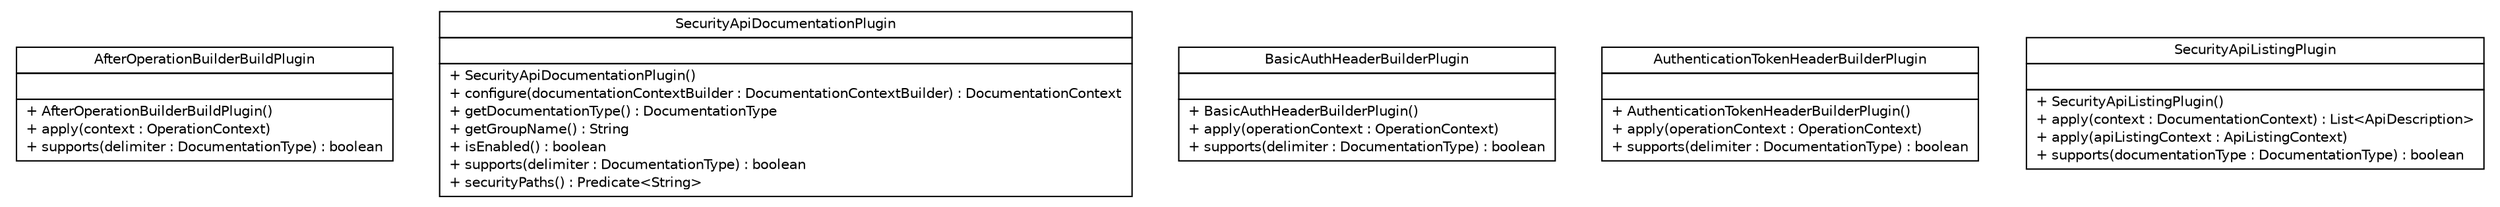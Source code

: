 #!/usr/local/bin/dot
#
# Class diagram 
# Generated by UMLGraph version R5_6-24-gf6e263 (http://www.umlgraph.org/)
#

digraph G {
	edge [fontname="Helvetica",fontsize=10,labelfontname="Helvetica",labelfontsize=10];
	node [fontname="Helvetica",fontsize=10,shape=plaintext];
	nodesep=0.25;
	ranksep=0.5;
	// com.yirendai.oss.lib.security.swagger.AfterOperationBuilderBuildPlugin
	c272 [label=<<table title="com.yirendai.oss.lib.security.swagger.AfterOperationBuilderBuildPlugin" border="0" cellborder="1" cellspacing="0" cellpadding="2" port="p" href="./AfterOperationBuilderBuildPlugin.html">
		<tr><td><table border="0" cellspacing="0" cellpadding="1">
<tr><td align="center" balign="center"> AfterOperationBuilderBuildPlugin </td></tr>
		</table></td></tr>
		<tr><td><table border="0" cellspacing="0" cellpadding="1">
<tr><td align="left" balign="left">  </td></tr>
		</table></td></tr>
		<tr><td><table border="0" cellspacing="0" cellpadding="1">
<tr><td align="left" balign="left"> + AfterOperationBuilderBuildPlugin() </td></tr>
<tr><td align="left" balign="left"> + apply(context : OperationContext) </td></tr>
<tr><td align="left" balign="left"> + supports(delimiter : DocumentationType) : boolean </td></tr>
		</table></td></tr>
		</table>>, URL="./AfterOperationBuilderBuildPlugin.html", fontname="Helvetica", fontcolor="black", fontsize=10.0];
	// com.yirendai.oss.lib.security.swagger.SecurityApiDocumentationPlugin
	c273 [label=<<table title="com.yirendai.oss.lib.security.swagger.SecurityApiDocumentationPlugin" border="0" cellborder="1" cellspacing="0" cellpadding="2" port="p" href="./SecurityApiDocumentationPlugin.html">
		<tr><td><table border="0" cellspacing="0" cellpadding="1">
<tr><td align="center" balign="center"> SecurityApiDocumentationPlugin </td></tr>
		</table></td></tr>
		<tr><td><table border="0" cellspacing="0" cellpadding="1">
<tr><td align="left" balign="left">  </td></tr>
		</table></td></tr>
		<tr><td><table border="0" cellspacing="0" cellpadding="1">
<tr><td align="left" balign="left"> + SecurityApiDocumentationPlugin() </td></tr>
<tr><td align="left" balign="left"> + configure(documentationContextBuilder : DocumentationContextBuilder) : DocumentationContext </td></tr>
<tr><td align="left" balign="left"> + getDocumentationType() : DocumentationType </td></tr>
<tr><td align="left" balign="left"> + getGroupName() : String </td></tr>
<tr><td align="left" balign="left"> + isEnabled() : boolean </td></tr>
<tr><td align="left" balign="left"> + supports(delimiter : DocumentationType) : boolean </td></tr>
<tr><td align="left" balign="left"> + securityPaths() : Predicate&lt;String&gt; </td></tr>
		</table></td></tr>
		</table>>, URL="./SecurityApiDocumentationPlugin.html", fontname="Helvetica", fontcolor="black", fontsize=10.0];
	// com.yirendai.oss.lib.security.swagger.BasicAuthHeaderBuilderPlugin
	c274 [label=<<table title="com.yirendai.oss.lib.security.swagger.BasicAuthHeaderBuilderPlugin" border="0" cellborder="1" cellspacing="0" cellpadding="2" port="p" href="./BasicAuthHeaderBuilderPlugin.html">
		<tr><td><table border="0" cellspacing="0" cellpadding="1">
<tr><td align="center" balign="center"> BasicAuthHeaderBuilderPlugin </td></tr>
		</table></td></tr>
		<tr><td><table border="0" cellspacing="0" cellpadding="1">
<tr><td align="left" balign="left">  </td></tr>
		</table></td></tr>
		<tr><td><table border="0" cellspacing="0" cellpadding="1">
<tr><td align="left" balign="left"> + BasicAuthHeaderBuilderPlugin() </td></tr>
<tr><td align="left" balign="left"> + apply(operationContext : OperationContext) </td></tr>
<tr><td align="left" balign="left"> + supports(delimiter : DocumentationType) : boolean </td></tr>
		</table></td></tr>
		</table>>, URL="./BasicAuthHeaderBuilderPlugin.html", fontname="Helvetica", fontcolor="black", fontsize=10.0];
	// com.yirendai.oss.lib.security.swagger.AuthenticationTokenHeaderBuilderPlugin
	c275 [label=<<table title="com.yirendai.oss.lib.security.swagger.AuthenticationTokenHeaderBuilderPlugin" border="0" cellborder="1" cellspacing="0" cellpadding="2" port="p" href="./AuthenticationTokenHeaderBuilderPlugin.html">
		<tr><td><table border="0" cellspacing="0" cellpadding="1">
<tr><td align="center" balign="center"> AuthenticationTokenHeaderBuilderPlugin </td></tr>
		</table></td></tr>
		<tr><td><table border="0" cellspacing="0" cellpadding="1">
<tr><td align="left" balign="left">  </td></tr>
		</table></td></tr>
		<tr><td><table border="0" cellspacing="0" cellpadding="1">
<tr><td align="left" balign="left"> + AuthenticationTokenHeaderBuilderPlugin() </td></tr>
<tr><td align="left" balign="left"> + apply(operationContext : OperationContext) </td></tr>
<tr><td align="left" balign="left"> + supports(delimiter : DocumentationType) : boolean </td></tr>
		</table></td></tr>
		</table>>, URL="./AuthenticationTokenHeaderBuilderPlugin.html", fontname="Helvetica", fontcolor="black", fontsize=10.0];
	// com.yirendai.oss.lib.security.swagger.SecurityApiListingPlugin
	c276 [label=<<table title="com.yirendai.oss.lib.security.swagger.SecurityApiListingPlugin" border="0" cellborder="1" cellspacing="0" cellpadding="2" port="p" href="./SecurityApiListingPlugin.html">
		<tr><td><table border="0" cellspacing="0" cellpadding="1">
<tr><td align="center" balign="center"> SecurityApiListingPlugin </td></tr>
		</table></td></tr>
		<tr><td><table border="0" cellspacing="0" cellpadding="1">
<tr><td align="left" balign="left">  </td></tr>
		</table></td></tr>
		<tr><td><table border="0" cellspacing="0" cellpadding="1">
<tr><td align="left" balign="left"> + SecurityApiListingPlugin() </td></tr>
<tr><td align="left" balign="left"> + apply(context : DocumentationContext) : List&lt;ApiDescription&gt; </td></tr>
<tr><td align="left" balign="left"> + apply(apiListingContext : ApiListingContext) </td></tr>
<tr><td align="left" balign="left"> + supports(documentationType : DocumentationType) : boolean </td></tr>
		</table></td></tr>
		</table>>, URL="./SecurityApiListingPlugin.html", fontname="Helvetica", fontcolor="black", fontsize=10.0];
}


